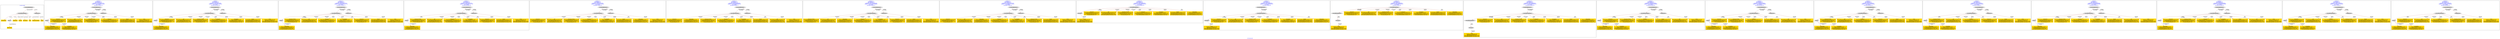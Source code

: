 digraph n0 {
fontcolor="blue"
remincross="true"
label="s22-s-moca.xml"
subgraph cluster_0 {
label="1-correct model"
n2[style="filled",color="white",fillcolor="lightgray",label="CulturalHeritageObject1"];
n3[shape="plaintext",style="filled",fillcolor="gold",label="creationDate"];
n4[style="filled",color="white",fillcolor="lightgray",label="Person1"];
n5[shape="plaintext",style="filled",fillcolor="gold",label="Dimensions"];
n6[shape="plaintext",style="filled",fillcolor="gold",label="Process"];
n7[shape="plaintext",style="filled",fillcolor="gold",label="Provenance"];
n8[shape="plaintext",style="filled",fillcolor="gold",label="title"];
n9[shape="plaintext",style="filled",fillcolor="gold",label="Assension_Number"];
n10[shape="plaintext",style="filled",fillcolor="gold",label="Artist_Name"];
n11[style="filled",color="white",fillcolor="lightgray",label="EuropeanaAggregation1"];
n12[style="filled",color="white",fillcolor="lightgray",label="WebResource1"];
n13[shape="plaintext",style="filled",fillcolor="gold",label="image"];
}
subgraph cluster_1 {
label="candidate 0\nlink coherence:1.0\nnode coherence:1.0\nconfidence:0.5191824696770573\nmapping score:0.6105608232256857\ncost:10.99971\n-precision:0.73-recall:0.73"
n15[style="filled",color="white",fillcolor="lightgray",label="CulturalHeritageObject1"];
n16[style="filled",color="white",fillcolor="lightgray",label="Person1"];
n17[style="filled",color="white",fillcolor="lightgray",label="EuropeanaAggregation1"];
n18[style="filled",color="white",fillcolor="lightgray",label="WebResource1"];
n19[shape="plaintext",style="filled",fillcolor="gold",label="Provenance\n[CulturalHeritageObject,provenance,0.397]\n[CulturalHeritageObject,title,0.27]\n[CulturalHeritageObject,description,0.186]\n[Concept,prefLabel,0.147]"];
n20[shape="plaintext",style="filled",fillcolor="gold",label="title\n[CulturalHeritageObject,description,0.415]\n[CulturalHeritageObject,title,0.312]\n[Person,biographicalInformation,0.181]\n[CulturalHeritageObject,provenance,0.092]"];
n21[shape="plaintext",style="filled",fillcolor="gold",label="Assension_Number\n[CulturalHeritageObject,provenance,0.418]\n[CulturalHeritageObject,title,0.24]\n[CulturalHeritageObject,description,0.189]\n[Concept,prefLabel,0.154]"];
n22[shape="plaintext",style="filled",fillcolor="gold",label="Dimensions\n[CulturalHeritageObject,extent,0.711]\n[CulturalHeritageObject,accessionNumber,0.137]\n[CulturalHeritageObject,description,0.081]\n[CulturalHeritageObject,medium,0.07]"];
n23[shape="plaintext",style="filled",fillcolor="gold",label="image\n[WebResource,classLink,0.59]\n[Document,classLink,0.322]\n[CulturalHeritageObject,provenance,0.045]\n[CulturalHeritageObject,description,0.043]"];
n24[shape="plaintext",style="filled",fillcolor="gold",label="Artist_Name\n[Person,nameOfThePerson,0.441]\n[CulturalHeritageObject,description,0.218]\n[CulturalHeritageObject,title,0.188]\n[CulturalHeritageObject,provenance,0.153]"];
n25[shape="plaintext",style="filled",fillcolor="gold",label="creationDate\n[Person,dateOfDeath,0.441]\n[CulturalHeritageObject,created,0.371]\n[CulturalHeritageObject,provenance,0.124]\n[CulturalHeritageObject,title,0.064]"];
n26[shape="plaintext",style="filled",fillcolor="gold",label="Process\n[CulturalHeritageObject,medium,0.741]\n[CulturalHeritageObject,description,0.137]\n[Person,biographicalInformation,0.065]\n[CulturalHeritageObject,provenance,0.056]"];
}
subgraph cluster_2 {
label="candidate 1\nlink coherence:1.0\nnode coherence:1.0\nconfidence:0.5104578967140487\nmapping score:0.6076526322380162\ncost:10.99971\n-precision:0.82-recall:0.82"
n28[style="filled",color="white",fillcolor="lightgray",label="CulturalHeritageObject1"];
n29[style="filled",color="white",fillcolor="lightgray",label="Person1"];
n30[style="filled",color="white",fillcolor="lightgray",label="EuropeanaAggregation1"];
n31[style="filled",color="white",fillcolor="lightgray",label="WebResource1"];
n32[shape="plaintext",style="filled",fillcolor="gold",label="Provenance\n[CulturalHeritageObject,provenance,0.397]\n[CulturalHeritageObject,title,0.27]\n[CulturalHeritageObject,description,0.186]\n[Concept,prefLabel,0.147]"];
n33[shape="plaintext",style="filled",fillcolor="gold",label="title\n[CulturalHeritageObject,description,0.415]\n[CulturalHeritageObject,title,0.312]\n[Person,biographicalInformation,0.181]\n[CulturalHeritageObject,provenance,0.092]"];
n34[shape="plaintext",style="filled",fillcolor="gold",label="Assension_Number\n[CulturalHeritageObject,provenance,0.418]\n[CulturalHeritageObject,title,0.24]\n[CulturalHeritageObject,description,0.189]\n[Concept,prefLabel,0.154]"];
n35[shape="plaintext",style="filled",fillcolor="gold",label="Dimensions\n[CulturalHeritageObject,extent,0.711]\n[CulturalHeritageObject,accessionNumber,0.137]\n[CulturalHeritageObject,description,0.081]\n[CulturalHeritageObject,medium,0.07]"];
n36[shape="plaintext",style="filled",fillcolor="gold",label="image\n[WebResource,classLink,0.59]\n[Document,classLink,0.322]\n[CulturalHeritageObject,provenance,0.045]\n[CulturalHeritageObject,description,0.043]"];
n37[shape="plaintext",style="filled",fillcolor="gold",label="Artist_Name\n[Person,nameOfThePerson,0.441]\n[CulturalHeritageObject,description,0.218]\n[CulturalHeritageObject,title,0.188]\n[CulturalHeritageObject,provenance,0.153]"];
n38[shape="plaintext",style="filled",fillcolor="gold",label="creationDate\n[Person,dateOfDeath,0.441]\n[CulturalHeritageObject,created,0.371]\n[CulturalHeritageObject,provenance,0.124]\n[CulturalHeritageObject,title,0.064]"];
n39[shape="plaintext",style="filled",fillcolor="gold",label="Process\n[CulturalHeritageObject,medium,0.741]\n[CulturalHeritageObject,description,0.137]\n[Person,biographicalInformation,0.065]\n[CulturalHeritageObject,provenance,0.056]"];
}
subgraph cluster_3 {
label="candidate 10\nlink coherence:1.0\nnode coherence:1.0\nconfidence:0.4945975897253246\nmapping score:0.6023658632417749\ncost:10.99971\n-precision:0.73-recall:0.73"
n41[style="filled",color="white",fillcolor="lightgray",label="CulturalHeritageObject1"];
n42[style="filled",color="white",fillcolor="lightgray",label="Person1"];
n43[style="filled",color="white",fillcolor="lightgray",label="EuropeanaAggregation1"];
n44[style="filled",color="white",fillcolor="lightgray",label="WebResource1"];
n45[shape="plaintext",style="filled",fillcolor="gold",label="Assension_Number\n[CulturalHeritageObject,provenance,0.418]\n[CulturalHeritageObject,title,0.24]\n[CulturalHeritageObject,description,0.189]\n[Concept,prefLabel,0.154]"];
n46[shape="plaintext",style="filled",fillcolor="gold",label="title\n[CulturalHeritageObject,description,0.415]\n[CulturalHeritageObject,title,0.312]\n[Person,biographicalInformation,0.181]\n[CulturalHeritageObject,provenance,0.092]"];
n47[shape="plaintext",style="filled",fillcolor="gold",label="Dimensions\n[CulturalHeritageObject,extent,0.711]\n[CulturalHeritageObject,accessionNumber,0.137]\n[CulturalHeritageObject,description,0.081]\n[CulturalHeritageObject,medium,0.07]"];
n48[shape="plaintext",style="filled",fillcolor="gold",label="image\n[WebResource,classLink,0.59]\n[Document,classLink,0.322]\n[CulturalHeritageObject,provenance,0.045]\n[CulturalHeritageObject,description,0.043]"];
n49[shape="plaintext",style="filled",fillcolor="gold",label="Artist_Name\n[Person,nameOfThePerson,0.441]\n[CulturalHeritageObject,description,0.218]\n[CulturalHeritageObject,title,0.188]\n[CulturalHeritageObject,provenance,0.153]"];
n50[shape="plaintext",style="filled",fillcolor="gold",label="creationDate\n[Person,dateOfDeath,0.441]\n[CulturalHeritageObject,created,0.371]\n[CulturalHeritageObject,provenance,0.124]\n[CulturalHeritageObject,title,0.064]"];
n51[shape="plaintext",style="filled",fillcolor="gold",label="Provenance\n[CulturalHeritageObject,provenance,0.397]\n[CulturalHeritageObject,title,0.27]\n[CulturalHeritageObject,description,0.186]\n[Concept,prefLabel,0.147]"];
n52[shape="plaintext",style="filled",fillcolor="gold",label="Process\n[CulturalHeritageObject,medium,0.741]\n[CulturalHeritageObject,description,0.137]\n[Person,biographicalInformation,0.065]\n[CulturalHeritageObject,provenance,0.056]"];
}
subgraph cluster_4 {
label="candidate 11\nlink coherence:1.0\nnode coherence:1.0\nconfidence:0.4945975897253246\nmapping score:0.6023658632417749\ncost:10.99982\n-precision:0.64-recall:0.64"
n54[style="filled",color="white",fillcolor="lightgray",label="CulturalHeritageObject1"];
n55[style="filled",color="white",fillcolor="lightgray",label="Person2"];
n56[style="filled",color="white",fillcolor="lightgray",label="EuropeanaAggregation1"];
n57[style="filled",color="white",fillcolor="lightgray",label="WebResource1"];
n58[shape="plaintext",style="filled",fillcolor="gold",label="Assension_Number\n[CulturalHeritageObject,provenance,0.418]\n[CulturalHeritageObject,title,0.24]\n[CulturalHeritageObject,description,0.189]\n[Concept,prefLabel,0.154]"];
n59[shape="plaintext",style="filled",fillcolor="gold",label="title\n[CulturalHeritageObject,description,0.415]\n[CulturalHeritageObject,title,0.312]\n[Person,biographicalInformation,0.181]\n[CulturalHeritageObject,provenance,0.092]"];
n60[shape="plaintext",style="filled",fillcolor="gold",label="Dimensions\n[CulturalHeritageObject,extent,0.711]\n[CulturalHeritageObject,accessionNumber,0.137]\n[CulturalHeritageObject,description,0.081]\n[CulturalHeritageObject,medium,0.07]"];
n61[shape="plaintext",style="filled",fillcolor="gold",label="image\n[WebResource,classLink,0.59]\n[Document,classLink,0.322]\n[CulturalHeritageObject,provenance,0.045]\n[CulturalHeritageObject,description,0.043]"];
n62[shape="plaintext",style="filled",fillcolor="gold",label="Artist_Name\n[Person,nameOfThePerson,0.441]\n[CulturalHeritageObject,description,0.218]\n[CulturalHeritageObject,title,0.188]\n[CulturalHeritageObject,provenance,0.153]"];
n63[shape="plaintext",style="filled",fillcolor="gold",label="creationDate\n[Person,dateOfDeath,0.441]\n[CulturalHeritageObject,created,0.371]\n[CulturalHeritageObject,provenance,0.124]\n[CulturalHeritageObject,title,0.064]"];
n64[shape="plaintext",style="filled",fillcolor="gold",label="Provenance\n[CulturalHeritageObject,provenance,0.397]\n[CulturalHeritageObject,title,0.27]\n[CulturalHeritageObject,description,0.186]\n[Concept,prefLabel,0.147]"];
n65[shape="plaintext",style="filled",fillcolor="gold",label="Process\n[CulturalHeritageObject,medium,0.741]\n[CulturalHeritageObject,description,0.137]\n[Person,biographicalInformation,0.065]\n[CulturalHeritageObject,provenance,0.056]"];
}
subgraph cluster_5 {
label="candidate 12\nlink coherence:1.0\nnode coherence:1.0\nconfidence:0.4788922471413287\nmapping score:0.617964082380443\ncost:9.99982\n-precision:0.7-recall:0.64"
n67[style="filled",color="white",fillcolor="lightgray",label="EuropeanaAggregation1"];
n68[style="filled",color="white",fillcolor="lightgray",label="CulturalHeritageObject1"];
n69[style="filled",color="white",fillcolor="lightgray",label="WebResource1"];
n70[shape="plaintext",style="filled",fillcolor="gold",label="Provenance\n[CulturalHeritageObject,provenance,0.397]\n[CulturalHeritageObject,title,0.27]\n[CulturalHeritageObject,description,0.186]\n[Concept,prefLabel,0.147]"];
n71[shape="plaintext",style="filled",fillcolor="gold",label="title\n[CulturalHeritageObject,description,0.415]\n[CulturalHeritageObject,title,0.312]\n[Person,biographicalInformation,0.181]\n[CulturalHeritageObject,provenance,0.092]"];
n72[shape="plaintext",style="filled",fillcolor="gold",label="Assension_Number\n[CulturalHeritageObject,provenance,0.418]\n[CulturalHeritageObject,title,0.24]\n[CulturalHeritageObject,description,0.189]\n[Concept,prefLabel,0.154]"];
n73[shape="plaintext",style="filled",fillcolor="gold",label="Dimensions\n[CulturalHeritageObject,extent,0.711]\n[CulturalHeritageObject,accessionNumber,0.137]\n[CulturalHeritageObject,description,0.081]\n[CulturalHeritageObject,medium,0.07]"];
n74[shape="plaintext",style="filled",fillcolor="gold",label="image\n[WebResource,classLink,0.59]\n[Document,classLink,0.322]\n[CulturalHeritageObject,provenance,0.045]\n[CulturalHeritageObject,description,0.043]"];
n75[shape="plaintext",style="filled",fillcolor="gold",label="creationDate\n[Person,dateOfDeath,0.441]\n[CulturalHeritageObject,created,0.371]\n[CulturalHeritageObject,provenance,0.124]\n[CulturalHeritageObject,title,0.064]"];
n76[shape="plaintext",style="filled",fillcolor="gold",label="Process\n[CulturalHeritageObject,medium,0.741]\n[CulturalHeritageObject,description,0.137]\n[Person,biographicalInformation,0.065]\n[CulturalHeritageObject,provenance,0.056]"];
n77[shape="plaintext",style="filled",fillcolor="gold",label="Artist_Name\n[Person,nameOfThePerson,0.441]\n[CulturalHeritageObject,description,0.218]\n[CulturalHeritageObject,title,0.188]\n[CulturalHeritageObject,provenance,0.153]"];
}
subgraph cluster_6 {
label="candidate 13\nlink coherence:1.0\nnode coherence:1.0\nconfidence:0.46987641928493823\nmapping score:0.6149588064283128\ncost:9.99982\n-precision:0.8-recall:0.73"
n79[style="filled",color="white",fillcolor="lightgray",label="EuropeanaAggregation1"];
n80[style="filled",color="white",fillcolor="lightgray",label="CulturalHeritageObject1"];
n81[style="filled",color="white",fillcolor="lightgray",label="WebResource1"];
n82[shape="plaintext",style="filled",fillcolor="gold",label="Provenance\n[CulturalHeritageObject,provenance,0.397]\n[CulturalHeritageObject,title,0.27]\n[CulturalHeritageObject,description,0.186]\n[Concept,prefLabel,0.147]"];
n83[shape="plaintext",style="filled",fillcolor="gold",label="Artist_Name\n[Person,nameOfThePerson,0.441]\n[CulturalHeritageObject,description,0.218]\n[CulturalHeritageObject,title,0.188]\n[CulturalHeritageObject,provenance,0.153]"];
n84[shape="plaintext",style="filled",fillcolor="gold",label="Assension_Number\n[CulturalHeritageObject,provenance,0.418]\n[CulturalHeritageObject,title,0.24]\n[CulturalHeritageObject,description,0.189]\n[Concept,prefLabel,0.154]"];
n85[shape="plaintext",style="filled",fillcolor="gold",label="Dimensions\n[CulturalHeritageObject,extent,0.711]\n[CulturalHeritageObject,accessionNumber,0.137]\n[CulturalHeritageObject,description,0.081]\n[CulturalHeritageObject,medium,0.07]"];
n86[shape="plaintext",style="filled",fillcolor="gold",label="image\n[WebResource,classLink,0.59]\n[Document,classLink,0.322]\n[CulturalHeritageObject,provenance,0.045]\n[CulturalHeritageObject,description,0.043]"];
n87[shape="plaintext",style="filled",fillcolor="gold",label="creationDate\n[Person,dateOfDeath,0.441]\n[CulturalHeritageObject,created,0.371]\n[CulturalHeritageObject,provenance,0.124]\n[CulturalHeritageObject,title,0.064]"];
n88[shape="plaintext",style="filled",fillcolor="gold",label="Process\n[CulturalHeritageObject,medium,0.741]\n[CulturalHeritageObject,description,0.137]\n[Person,biographicalInformation,0.065]\n[CulturalHeritageObject,provenance,0.056]"];
n89[shape="plaintext",style="filled",fillcolor="gold",label="title\n[CulturalHeritageObject,description,0.415]\n[CulturalHeritageObject,title,0.312]\n[Person,biographicalInformation,0.181]\n[CulturalHeritageObject,provenance,0.092]"];
}
subgraph cluster_7 {
label="candidate 14\nlink coherence:1.0\nnode coherence:1.0\nconfidence:0.45857448166419534\nmapping score:0.611191493888065\ncost:9.99982\n-precision:0.6-recall:0.55"
n91[style="filled",color="white",fillcolor="lightgray",label="EuropeanaAggregation1"];
n92[style="filled",color="white",fillcolor="lightgray",label="CulturalHeritageObject1"];
n93[style="filled",color="white",fillcolor="lightgray",label="WebResource1"];
n94[shape="plaintext",style="filled",fillcolor="gold",label="Assension_Number\n[CulturalHeritageObject,provenance,0.418]\n[CulturalHeritageObject,title,0.24]\n[CulturalHeritageObject,description,0.189]\n[Concept,prefLabel,0.154]"];
n95[shape="plaintext",style="filled",fillcolor="gold",label="title\n[CulturalHeritageObject,description,0.415]\n[CulturalHeritageObject,title,0.312]\n[Person,biographicalInformation,0.181]\n[CulturalHeritageObject,provenance,0.092]"];
n96[shape="plaintext",style="filled",fillcolor="gold",label="Artist_Name\n[Person,nameOfThePerson,0.441]\n[CulturalHeritageObject,description,0.218]\n[CulturalHeritageObject,title,0.188]\n[CulturalHeritageObject,provenance,0.153]"];
n97[shape="plaintext",style="filled",fillcolor="gold",label="Dimensions\n[CulturalHeritageObject,extent,0.711]\n[CulturalHeritageObject,accessionNumber,0.137]\n[CulturalHeritageObject,description,0.081]\n[CulturalHeritageObject,medium,0.07]"];
n98[shape="plaintext",style="filled",fillcolor="gold",label="image\n[WebResource,classLink,0.59]\n[Document,classLink,0.322]\n[CulturalHeritageObject,provenance,0.045]\n[CulturalHeritageObject,description,0.043]"];
n99[shape="plaintext",style="filled",fillcolor="gold",label="creationDate\n[Person,dateOfDeath,0.441]\n[CulturalHeritageObject,created,0.371]\n[CulturalHeritageObject,provenance,0.124]\n[CulturalHeritageObject,title,0.064]"];
n100[shape="plaintext",style="filled",fillcolor="gold",label="Provenance\n[CulturalHeritageObject,provenance,0.397]\n[CulturalHeritageObject,title,0.27]\n[CulturalHeritageObject,description,0.186]\n[Concept,prefLabel,0.147]"];
n101[shape="plaintext",style="filled",fillcolor="gold",label="Process\n[CulturalHeritageObject,medium,0.741]\n[CulturalHeritageObject,description,0.137]\n[Person,biographicalInformation,0.065]\n[CulturalHeritageObject,provenance,0.056]"];
}
subgraph cluster_8 {
label="candidate 15\nlink coherence:1.0\nnode coherence:1.0\nconfidence:0.45218404145612406\nmapping score:0.6090613471520413\ncost:9.99982\n-precision:0.7-recall:0.64"
n103[style="filled",color="white",fillcolor="lightgray",label="EuropeanaAggregation1"];
n104[style="filled",color="white",fillcolor="lightgray",label="CulturalHeritageObject1"];
n105[style="filled",color="white",fillcolor="lightgray",label="WebResource1"];
n106[shape="plaintext",style="filled",fillcolor="gold",label="Provenance\n[CulturalHeritageObject,provenance,0.397]\n[CulturalHeritageObject,title,0.27]\n[CulturalHeritageObject,description,0.186]\n[Concept,prefLabel,0.147]"];
n107[shape="plaintext",style="filled",fillcolor="gold",label="title\n[CulturalHeritageObject,description,0.415]\n[CulturalHeritageObject,title,0.312]\n[Person,biographicalInformation,0.181]\n[CulturalHeritageObject,provenance,0.092]"];
n108[shape="plaintext",style="filled",fillcolor="gold",label="Artist_Name\n[Person,nameOfThePerson,0.441]\n[CulturalHeritageObject,description,0.218]\n[CulturalHeritageObject,title,0.188]\n[CulturalHeritageObject,provenance,0.153]"];
n109[shape="plaintext",style="filled",fillcolor="gold",label="Dimensions\n[CulturalHeritageObject,extent,0.711]\n[CulturalHeritageObject,accessionNumber,0.137]\n[CulturalHeritageObject,description,0.081]\n[CulturalHeritageObject,medium,0.07]"];
n110[shape="plaintext",style="filled",fillcolor="gold",label="image\n[WebResource,classLink,0.59]\n[Document,classLink,0.322]\n[CulturalHeritageObject,provenance,0.045]\n[CulturalHeritageObject,description,0.043]"];
n111[shape="plaintext",style="filled",fillcolor="gold",label="creationDate\n[Person,dateOfDeath,0.441]\n[CulturalHeritageObject,created,0.371]\n[CulturalHeritageObject,provenance,0.124]\n[CulturalHeritageObject,title,0.064]"];
n112[shape="plaintext",style="filled",fillcolor="gold",label="Assension_Number\n[CulturalHeritageObject,provenance,0.418]\n[CulturalHeritageObject,title,0.24]\n[CulturalHeritageObject,description,0.189]\n[Concept,prefLabel,0.154]"];
n113[shape="plaintext",style="filled",fillcolor="gold",label="Process\n[CulturalHeritageObject,medium,0.741]\n[CulturalHeritageObject,description,0.137]\n[Person,biographicalInformation,0.065]\n[CulturalHeritageObject,provenance,0.056]"];
}
subgraph cluster_9 {
label="candidate 16\nlink coherence:1.0\nnode coherence:1.0\nconfidence:0.4453714665923969\nmapping score:0.6067904888641323\ncost:8.99999\n-precision:0.44-recall:0.36"
n115[style="filled",color="white",fillcolor="lightgray",label="CulturalHeritageObject1"];
n116[style="filled",color="white",fillcolor="lightgray",label="Document1"];
n117[shape="plaintext",style="filled",fillcolor="gold",label="Provenance\n[CulturalHeritageObject,provenance,0.397]\n[CulturalHeritageObject,title,0.27]\n[CulturalHeritageObject,description,0.186]\n[Concept,prefLabel,0.147]"];
n118[shape="plaintext",style="filled",fillcolor="gold",label="title\n[CulturalHeritageObject,description,0.415]\n[CulturalHeritageObject,title,0.312]\n[Person,biographicalInformation,0.181]\n[CulturalHeritageObject,provenance,0.092]"];
n119[shape="plaintext",style="filled",fillcolor="gold",label="image\n[WebResource,classLink,0.59]\n[Document,classLink,0.322]\n[CulturalHeritageObject,provenance,0.045]\n[CulturalHeritageObject,description,0.043]"];
n120[shape="plaintext",style="filled",fillcolor="gold",label="Assension_Number\n[CulturalHeritageObject,provenance,0.418]\n[CulturalHeritageObject,title,0.24]\n[CulturalHeritageObject,description,0.189]\n[Concept,prefLabel,0.154]"];
n121[shape="plaintext",style="filled",fillcolor="gold",label="Dimensions\n[CulturalHeritageObject,extent,0.711]\n[CulturalHeritageObject,accessionNumber,0.137]\n[CulturalHeritageObject,description,0.081]\n[CulturalHeritageObject,medium,0.07]"];
n122[shape="plaintext",style="filled",fillcolor="gold",label="creationDate\n[Person,dateOfDeath,0.441]\n[CulturalHeritageObject,created,0.371]\n[CulturalHeritageObject,provenance,0.124]\n[CulturalHeritageObject,title,0.064]"];
n123[shape="plaintext",style="filled",fillcolor="gold",label="Process\n[CulturalHeritageObject,medium,0.741]\n[CulturalHeritageObject,description,0.137]\n[Person,biographicalInformation,0.065]\n[CulturalHeritageObject,provenance,0.056]"];
n124[shape="plaintext",style="filled",fillcolor="gold",label="Artist_Name\n[Person,nameOfThePerson,0.441]\n[CulturalHeritageObject,description,0.218]\n[CulturalHeritageObject,title,0.188]\n[CulturalHeritageObject,provenance,0.153]"];
}
subgraph cluster_10 {
label="candidate 17\nlink coherence:1.0\nnode coherence:1.0\nconfidence:0.4453714665923969\nmapping score:0.6067904888641323\ncost:9.9999\n-precision:0.5-recall:0.45"
n126[style="filled",color="white",fillcolor="lightgray",label="CulturalHeritageObject1"];
n127[style="filled",color="white",fillcolor="lightgray",label="Document1"];
n128[style="filled",color="white",fillcolor="lightgray",label="EuropeanaAggregation1"];
n129[shape="plaintext",style="filled",fillcolor="gold",label="Provenance\n[CulturalHeritageObject,provenance,0.397]\n[CulturalHeritageObject,title,0.27]\n[CulturalHeritageObject,description,0.186]\n[Concept,prefLabel,0.147]"];
n130[shape="plaintext",style="filled",fillcolor="gold",label="title\n[CulturalHeritageObject,description,0.415]\n[CulturalHeritageObject,title,0.312]\n[Person,biographicalInformation,0.181]\n[CulturalHeritageObject,provenance,0.092]"];
n131[shape="plaintext",style="filled",fillcolor="gold",label="image\n[WebResource,classLink,0.59]\n[Document,classLink,0.322]\n[CulturalHeritageObject,provenance,0.045]\n[CulturalHeritageObject,description,0.043]"];
n132[shape="plaintext",style="filled",fillcolor="gold",label="Assension_Number\n[CulturalHeritageObject,provenance,0.418]\n[CulturalHeritageObject,title,0.24]\n[CulturalHeritageObject,description,0.189]\n[Concept,prefLabel,0.154]"];
n133[shape="plaintext",style="filled",fillcolor="gold",label="Dimensions\n[CulturalHeritageObject,extent,0.711]\n[CulturalHeritageObject,accessionNumber,0.137]\n[CulturalHeritageObject,description,0.081]\n[CulturalHeritageObject,medium,0.07]"];
n134[shape="plaintext",style="filled",fillcolor="gold",label="creationDate\n[Person,dateOfDeath,0.441]\n[CulturalHeritageObject,created,0.371]\n[CulturalHeritageObject,provenance,0.124]\n[CulturalHeritageObject,title,0.064]"];
n135[shape="plaintext",style="filled",fillcolor="gold",label="Process\n[CulturalHeritageObject,medium,0.741]\n[CulturalHeritageObject,description,0.137]\n[Person,biographicalInformation,0.065]\n[CulturalHeritageObject,provenance,0.056]"];
n136[shape="plaintext",style="filled",fillcolor="gold",label="Artist_Name\n[Person,nameOfThePerson,0.441]\n[CulturalHeritageObject,description,0.218]\n[CulturalHeritageObject,title,0.188]\n[CulturalHeritageObject,provenance,0.153]"];
}
subgraph cluster_11 {
label="candidate 18\nlink coherence:1.0\nnode coherence:1.0\nconfidence:0.4453714665923969\nmapping score:0.6067904888641323\ncost:9.99999\n-precision:0.4-recall:0.36"
n138[style="filled",color="white",fillcolor="lightgray",label="CulturalHeritageObject1"];
n139[style="filled",color="white",fillcolor="lightgray",label="CulturalHeritageObject2"];
n140[style="filled",color="white",fillcolor="lightgray",label="Document2"];
n141[shape="plaintext",style="filled",fillcolor="gold",label="Provenance\n[CulturalHeritageObject,provenance,0.397]\n[CulturalHeritageObject,title,0.27]\n[CulturalHeritageObject,description,0.186]\n[Concept,prefLabel,0.147]"];
n142[shape="plaintext",style="filled",fillcolor="gold",label="title\n[CulturalHeritageObject,description,0.415]\n[CulturalHeritageObject,title,0.312]\n[Person,biographicalInformation,0.181]\n[CulturalHeritageObject,provenance,0.092]"];
n143[shape="plaintext",style="filled",fillcolor="gold",label="Assension_Number\n[CulturalHeritageObject,provenance,0.418]\n[CulturalHeritageObject,title,0.24]\n[CulturalHeritageObject,description,0.189]\n[Concept,prefLabel,0.154]"];
n144[shape="plaintext",style="filled",fillcolor="gold",label="Dimensions\n[CulturalHeritageObject,extent,0.711]\n[CulturalHeritageObject,accessionNumber,0.137]\n[CulturalHeritageObject,description,0.081]\n[CulturalHeritageObject,medium,0.07]"];
n145[shape="plaintext",style="filled",fillcolor="gold",label="image\n[WebResource,classLink,0.59]\n[Document,classLink,0.322]\n[CulturalHeritageObject,provenance,0.045]\n[CulturalHeritageObject,description,0.043]"];
n146[shape="plaintext",style="filled",fillcolor="gold",label="creationDate\n[Person,dateOfDeath,0.441]\n[CulturalHeritageObject,created,0.371]\n[CulturalHeritageObject,provenance,0.124]\n[CulturalHeritageObject,title,0.064]"];
n147[shape="plaintext",style="filled",fillcolor="gold",label="Process\n[CulturalHeritageObject,medium,0.741]\n[CulturalHeritageObject,description,0.137]\n[Person,biographicalInformation,0.065]\n[CulturalHeritageObject,provenance,0.056]"];
n148[shape="plaintext",style="filled",fillcolor="gold",label="Artist_Name\n[Person,nameOfThePerson,0.441]\n[CulturalHeritageObject,description,0.218]\n[CulturalHeritageObject,title,0.188]\n[CulturalHeritageObject,provenance,0.153]"];
}
subgraph cluster_12 {
label="candidate 19\nlink coherence:1.0\nnode coherence:1.0\nconfidence:0.4453714665923969\nmapping score:0.6067904888641323\ncost:10.9999\n-precision:0.45-recall:0.45"
n150[style="filled",color="white",fillcolor="lightgray",label="CulturalHeritageObject1"];
n151[style="filled",color="white",fillcolor="lightgray",label="CulturalHeritageObject2"];
n152[style="filled",color="white",fillcolor="lightgray",label="Document2"];
n153[style="filled",color="white",fillcolor="lightgray",label="EuropeanaAggregation1"];
n154[shape="plaintext",style="filled",fillcolor="gold",label="Provenance\n[CulturalHeritageObject,provenance,0.397]\n[CulturalHeritageObject,title,0.27]\n[CulturalHeritageObject,description,0.186]\n[Concept,prefLabel,0.147]"];
n155[shape="plaintext",style="filled",fillcolor="gold",label="title\n[CulturalHeritageObject,description,0.415]\n[CulturalHeritageObject,title,0.312]\n[Person,biographicalInformation,0.181]\n[CulturalHeritageObject,provenance,0.092]"];
n156[shape="plaintext",style="filled",fillcolor="gold",label="Assension_Number\n[CulturalHeritageObject,provenance,0.418]\n[CulturalHeritageObject,title,0.24]\n[CulturalHeritageObject,description,0.189]\n[Concept,prefLabel,0.154]"];
n157[shape="plaintext",style="filled",fillcolor="gold",label="Dimensions\n[CulturalHeritageObject,extent,0.711]\n[CulturalHeritageObject,accessionNumber,0.137]\n[CulturalHeritageObject,description,0.081]\n[CulturalHeritageObject,medium,0.07]"];
n158[shape="plaintext",style="filled",fillcolor="gold",label="image\n[WebResource,classLink,0.59]\n[Document,classLink,0.322]\n[CulturalHeritageObject,provenance,0.045]\n[CulturalHeritageObject,description,0.043]"];
n159[shape="plaintext",style="filled",fillcolor="gold",label="creationDate\n[Person,dateOfDeath,0.441]\n[CulturalHeritageObject,created,0.371]\n[CulturalHeritageObject,provenance,0.124]\n[CulturalHeritageObject,title,0.064]"];
n160[shape="plaintext",style="filled",fillcolor="gold",label="Process\n[CulturalHeritageObject,medium,0.741]\n[CulturalHeritageObject,description,0.137]\n[Person,biographicalInformation,0.065]\n[CulturalHeritageObject,provenance,0.056]"];
n161[shape="plaintext",style="filled",fillcolor="gold",label="Artist_Name\n[Person,nameOfThePerson,0.441]\n[CulturalHeritageObject,description,0.218]\n[CulturalHeritageObject,title,0.188]\n[CulturalHeritageObject,provenance,0.153]"];
}
subgraph cluster_13 {
label="candidate 2\nlink coherence:1.0\nnode coherence:1.0\nconfidence:0.5063809213188913\nmapping score:0.6062936404396305\ncost:10.99971\n-precision:0.82-recall:0.82"
n163[style="filled",color="white",fillcolor="lightgray",label="CulturalHeritageObject1"];
n164[style="filled",color="white",fillcolor="lightgray",label="Person1"];
n165[style="filled",color="white",fillcolor="lightgray",label="EuropeanaAggregation1"];
n166[style="filled",color="white",fillcolor="lightgray",label="WebResource1"];
n167[shape="plaintext",style="filled",fillcolor="gold",label="Provenance\n[CulturalHeritageObject,provenance,0.397]\n[CulturalHeritageObject,title,0.27]\n[CulturalHeritageObject,description,0.186]\n[Concept,prefLabel,0.147]"];
n168[shape="plaintext",style="filled",fillcolor="gold",label="Assension_Number\n[CulturalHeritageObject,provenance,0.418]\n[CulturalHeritageObject,title,0.24]\n[CulturalHeritageObject,description,0.189]\n[Concept,prefLabel,0.154]"];
n169[shape="plaintext",style="filled",fillcolor="gold",label="Dimensions\n[CulturalHeritageObject,extent,0.711]\n[CulturalHeritageObject,accessionNumber,0.137]\n[CulturalHeritageObject,description,0.081]\n[CulturalHeritageObject,medium,0.07]"];
n170[shape="plaintext",style="filled",fillcolor="gold",label="image\n[WebResource,classLink,0.59]\n[Document,classLink,0.322]\n[CulturalHeritageObject,provenance,0.045]\n[CulturalHeritageObject,description,0.043]"];
n171[shape="plaintext",style="filled",fillcolor="gold",label="Artist_Name\n[Person,nameOfThePerson,0.441]\n[CulturalHeritageObject,description,0.218]\n[CulturalHeritageObject,title,0.188]\n[CulturalHeritageObject,provenance,0.153]"];
n172[shape="plaintext",style="filled",fillcolor="gold",label="creationDate\n[Person,dateOfDeath,0.441]\n[CulturalHeritageObject,created,0.371]\n[CulturalHeritageObject,provenance,0.124]\n[CulturalHeritageObject,title,0.064]"];
n173[shape="plaintext",style="filled",fillcolor="gold",label="Process\n[CulturalHeritageObject,medium,0.741]\n[CulturalHeritageObject,description,0.137]\n[Person,biographicalInformation,0.065]\n[CulturalHeritageObject,provenance,0.056]"];
n174[shape="plaintext",style="filled",fillcolor="gold",label="title\n[CulturalHeritageObject,description,0.415]\n[CulturalHeritageObject,title,0.312]\n[Person,biographicalInformation,0.181]\n[CulturalHeritageObject,provenance,0.092]"];
}
subgraph cluster_14 {
label="candidate 3\nlink coherence:1.0\nnode coherence:1.0\nconfidence:0.5063809213188913\nmapping score:0.6062936404396305\ncost:10.99979\n-precision:0.82-recall:0.82"
n176[style="filled",color="white",fillcolor="lightgray",label="CulturalHeritageObject1"];
n177[style="filled",color="white",fillcolor="lightgray",label="Person1"];
n178[style="filled",color="white",fillcolor="lightgray",label="EuropeanaAggregation1"];
n179[style="filled",color="white",fillcolor="lightgray",label="WebResource2"];
n180[shape="plaintext",style="filled",fillcolor="gold",label="Provenance\n[CulturalHeritageObject,provenance,0.397]\n[CulturalHeritageObject,title,0.27]\n[CulturalHeritageObject,description,0.186]\n[Concept,prefLabel,0.147]"];
n181[shape="plaintext",style="filled",fillcolor="gold",label="Assension_Number\n[CulturalHeritageObject,provenance,0.418]\n[CulturalHeritageObject,title,0.24]\n[CulturalHeritageObject,description,0.189]\n[Concept,prefLabel,0.154]"];
n182[shape="plaintext",style="filled",fillcolor="gold",label="Dimensions\n[CulturalHeritageObject,extent,0.711]\n[CulturalHeritageObject,accessionNumber,0.137]\n[CulturalHeritageObject,description,0.081]\n[CulturalHeritageObject,medium,0.07]"];
n183[shape="plaintext",style="filled",fillcolor="gold",label="image\n[WebResource,classLink,0.59]\n[Document,classLink,0.322]\n[CulturalHeritageObject,provenance,0.045]\n[CulturalHeritageObject,description,0.043]"];
n184[shape="plaintext",style="filled",fillcolor="gold",label="Artist_Name\n[Person,nameOfThePerson,0.441]\n[CulturalHeritageObject,description,0.218]\n[CulturalHeritageObject,title,0.188]\n[CulturalHeritageObject,provenance,0.153]"];
n185[shape="plaintext",style="filled",fillcolor="gold",label="creationDate\n[Person,dateOfDeath,0.441]\n[CulturalHeritageObject,created,0.371]\n[CulturalHeritageObject,provenance,0.124]\n[CulturalHeritageObject,title,0.064]"];
n186[shape="plaintext",style="filled",fillcolor="gold",label="Process\n[CulturalHeritageObject,medium,0.741]\n[CulturalHeritageObject,description,0.137]\n[Person,biographicalInformation,0.065]\n[CulturalHeritageObject,provenance,0.056]"];
n187[shape="plaintext",style="filled",fillcolor="gold",label="title\n[CulturalHeritageObject,description,0.415]\n[CulturalHeritageObject,title,0.312]\n[Person,biographicalInformation,0.181]\n[CulturalHeritageObject,provenance,0.092]"];
}
subgraph cluster_15 {
label="candidate 4\nlink coherence:1.0\nnode coherence:1.0\nconfidence:0.5033221626883331\nmapping score:0.6052740542294444\ncost:10.99971\n-precision:0.64-recall:0.64"
n189[style="filled",color="white",fillcolor="lightgray",label="CulturalHeritageObject1"];
n190[style="filled",color="white",fillcolor="lightgray",label="Person1"];
n191[style="filled",color="white",fillcolor="lightgray",label="EuropeanaAggregation1"];
n192[style="filled",color="white",fillcolor="lightgray",label="WebResource1"];
n193[shape="plaintext",style="filled",fillcolor="gold",label="Assension_Number\n[CulturalHeritageObject,provenance,0.418]\n[CulturalHeritageObject,title,0.24]\n[CulturalHeritageObject,description,0.189]\n[Concept,prefLabel,0.154]"];
n194[shape="plaintext",style="filled",fillcolor="gold",label="title\n[CulturalHeritageObject,description,0.415]\n[CulturalHeritageObject,title,0.312]\n[Person,biographicalInformation,0.181]\n[CulturalHeritageObject,provenance,0.092]"];
n195[shape="plaintext",style="filled",fillcolor="gold",label="Dimensions\n[CulturalHeritageObject,extent,0.711]\n[CulturalHeritageObject,accessionNumber,0.137]\n[CulturalHeritageObject,description,0.081]\n[CulturalHeritageObject,medium,0.07]"];
n196[shape="plaintext",style="filled",fillcolor="gold",label="image\n[WebResource,classLink,0.59]\n[Document,classLink,0.322]\n[CulturalHeritageObject,provenance,0.045]\n[CulturalHeritageObject,description,0.043]"];
n197[shape="plaintext",style="filled",fillcolor="gold",label="Artist_Name\n[Person,nameOfThePerson,0.441]\n[CulturalHeritageObject,description,0.218]\n[CulturalHeritageObject,title,0.188]\n[CulturalHeritageObject,provenance,0.153]"];
n198[shape="plaintext",style="filled",fillcolor="gold",label="Provenance\n[CulturalHeritageObject,provenance,0.397]\n[CulturalHeritageObject,title,0.27]\n[CulturalHeritageObject,description,0.186]\n[Concept,prefLabel,0.147]"];
n199[shape="plaintext",style="filled",fillcolor="gold",label="creationDate\n[Person,dateOfDeath,0.441]\n[CulturalHeritageObject,created,0.371]\n[CulturalHeritageObject,provenance,0.124]\n[CulturalHeritageObject,title,0.064]"];
n200[shape="plaintext",style="filled",fillcolor="gold",label="Process\n[CulturalHeritageObject,medium,0.741]\n[CulturalHeritageObject,description,0.137]\n[Person,biographicalInformation,0.065]\n[CulturalHeritageObject,provenance,0.056]"];
}
subgraph cluster_16 {
label="candidate 5\nlink coherence:1.0\nnode coherence:1.0\nconfidence:0.5033221626883331\nmapping score:0.6052740542294444\ncost:10.99982\n-precision:0.55-recall:0.55"
n202[style="filled",color="white",fillcolor="lightgray",label="CulturalHeritageObject1"];
n203[style="filled",color="white",fillcolor="lightgray",label="Person2"];
n204[style="filled",color="white",fillcolor="lightgray",label="EuropeanaAggregation1"];
n205[style="filled",color="white",fillcolor="lightgray",label="WebResource1"];
n206[shape="plaintext",style="filled",fillcolor="gold",label="Assension_Number\n[CulturalHeritageObject,provenance,0.418]\n[CulturalHeritageObject,title,0.24]\n[CulturalHeritageObject,description,0.189]\n[Concept,prefLabel,0.154]"];
n207[shape="plaintext",style="filled",fillcolor="gold",label="title\n[CulturalHeritageObject,description,0.415]\n[CulturalHeritageObject,title,0.312]\n[Person,biographicalInformation,0.181]\n[CulturalHeritageObject,provenance,0.092]"];
n208[shape="plaintext",style="filled",fillcolor="gold",label="Dimensions\n[CulturalHeritageObject,extent,0.711]\n[CulturalHeritageObject,accessionNumber,0.137]\n[CulturalHeritageObject,description,0.081]\n[CulturalHeritageObject,medium,0.07]"];
n209[shape="plaintext",style="filled",fillcolor="gold",label="image\n[WebResource,classLink,0.59]\n[Document,classLink,0.322]\n[CulturalHeritageObject,provenance,0.045]\n[CulturalHeritageObject,description,0.043]"];
n210[shape="plaintext",style="filled",fillcolor="gold",label="Artist_Name\n[Person,nameOfThePerson,0.441]\n[CulturalHeritageObject,description,0.218]\n[CulturalHeritageObject,title,0.188]\n[CulturalHeritageObject,provenance,0.153]"];
n211[shape="plaintext",style="filled",fillcolor="gold",label="Provenance\n[CulturalHeritageObject,provenance,0.397]\n[CulturalHeritageObject,title,0.27]\n[CulturalHeritageObject,description,0.186]\n[Concept,prefLabel,0.147]"];
n212[shape="plaintext",style="filled",fillcolor="gold",label="creationDate\n[Person,dateOfDeath,0.441]\n[CulturalHeritageObject,created,0.371]\n[CulturalHeritageObject,provenance,0.124]\n[CulturalHeritageObject,title,0.064]"];
n213[shape="plaintext",style="filled",fillcolor="gold",label="Process\n[CulturalHeritageObject,medium,0.741]\n[CulturalHeritageObject,description,0.137]\n[Person,biographicalInformation,0.065]\n[CulturalHeritageObject,provenance,0.056]"];
}
subgraph cluster_17 {
label="candidate 6\nlink coherence:1.0\nnode coherence:1.0\nconfidence:0.49765634835588285\nmapping score:0.6033854494519609\ncost:10.99971\n-precision:0.91-recall:0.91"
n215[style="filled",color="white",fillcolor="lightgray",label="CulturalHeritageObject1"];
n216[style="filled",color="white",fillcolor="lightgray",label="Person1"];
n217[style="filled",color="white",fillcolor="lightgray",label="EuropeanaAggregation1"];
n218[style="filled",color="white",fillcolor="lightgray",label="WebResource1"];
n219[shape="plaintext",style="filled",fillcolor="gold",label="Provenance\n[CulturalHeritageObject,provenance,0.397]\n[CulturalHeritageObject,title,0.27]\n[CulturalHeritageObject,description,0.186]\n[Concept,prefLabel,0.147]"];
n220[shape="plaintext",style="filled",fillcolor="gold",label="Assension_Number\n[CulturalHeritageObject,provenance,0.418]\n[CulturalHeritageObject,title,0.24]\n[CulturalHeritageObject,description,0.189]\n[Concept,prefLabel,0.154]"];
n221[shape="plaintext",style="filled",fillcolor="gold",label="Dimensions\n[CulturalHeritageObject,extent,0.711]\n[CulturalHeritageObject,accessionNumber,0.137]\n[CulturalHeritageObject,description,0.081]\n[CulturalHeritageObject,medium,0.07]"];
n222[shape="plaintext",style="filled",fillcolor="gold",label="image\n[WebResource,classLink,0.59]\n[Document,classLink,0.322]\n[CulturalHeritageObject,provenance,0.045]\n[CulturalHeritageObject,description,0.043]"];
n223[shape="plaintext",style="filled",fillcolor="gold",label="Artist_Name\n[Person,nameOfThePerson,0.441]\n[CulturalHeritageObject,description,0.218]\n[CulturalHeritageObject,title,0.188]\n[CulturalHeritageObject,provenance,0.153]"];
n224[shape="plaintext",style="filled",fillcolor="gold",label="creationDate\n[Person,dateOfDeath,0.441]\n[CulturalHeritageObject,created,0.371]\n[CulturalHeritageObject,provenance,0.124]\n[CulturalHeritageObject,title,0.064]"];
n225[shape="plaintext",style="filled",fillcolor="gold",label="Process\n[CulturalHeritageObject,medium,0.741]\n[CulturalHeritageObject,description,0.137]\n[Person,biographicalInformation,0.065]\n[CulturalHeritageObject,provenance,0.056]"];
n226[shape="plaintext",style="filled",fillcolor="gold",label="title\n[CulturalHeritageObject,description,0.415]\n[CulturalHeritageObject,title,0.312]\n[Person,biographicalInformation,0.181]\n[CulturalHeritageObject,provenance,0.092]"];
}
subgraph cluster_18 {
label="candidate 7\nlink coherence:1.0\nnode coherence:1.0\nconfidence:0.49765634835588285\nmapping score:0.6033854494519609\ncost:10.99979\n-precision:0.91-recall:0.91"
n228[style="filled",color="white",fillcolor="lightgray",label="CulturalHeritageObject1"];
n229[style="filled",color="white",fillcolor="lightgray",label="Person1"];
n230[style="filled",color="white",fillcolor="lightgray",label="EuropeanaAggregation1"];
n231[style="filled",color="white",fillcolor="lightgray",label="WebResource2"];
n232[shape="plaintext",style="filled",fillcolor="gold",label="Provenance\n[CulturalHeritageObject,provenance,0.397]\n[CulturalHeritageObject,title,0.27]\n[CulturalHeritageObject,description,0.186]\n[Concept,prefLabel,0.147]"];
n233[shape="plaintext",style="filled",fillcolor="gold",label="Assension_Number\n[CulturalHeritageObject,provenance,0.418]\n[CulturalHeritageObject,title,0.24]\n[CulturalHeritageObject,description,0.189]\n[Concept,prefLabel,0.154]"];
n234[shape="plaintext",style="filled",fillcolor="gold",label="Dimensions\n[CulturalHeritageObject,extent,0.711]\n[CulturalHeritageObject,accessionNumber,0.137]\n[CulturalHeritageObject,description,0.081]\n[CulturalHeritageObject,medium,0.07]"];
n235[shape="plaintext",style="filled",fillcolor="gold",label="image\n[WebResource,classLink,0.59]\n[Document,classLink,0.322]\n[CulturalHeritageObject,provenance,0.045]\n[CulturalHeritageObject,description,0.043]"];
n236[shape="plaintext",style="filled",fillcolor="gold",label="Artist_Name\n[Person,nameOfThePerson,0.441]\n[CulturalHeritageObject,description,0.218]\n[CulturalHeritageObject,title,0.188]\n[CulturalHeritageObject,provenance,0.153]"];
n237[shape="plaintext",style="filled",fillcolor="gold",label="creationDate\n[Person,dateOfDeath,0.441]\n[CulturalHeritageObject,created,0.371]\n[CulturalHeritageObject,provenance,0.124]\n[CulturalHeritageObject,title,0.064]"];
n238[shape="plaintext",style="filled",fillcolor="gold",label="Process\n[CulturalHeritageObject,medium,0.741]\n[CulturalHeritageObject,description,0.137]\n[Person,biographicalInformation,0.065]\n[CulturalHeritageObject,provenance,0.056]"];
n239[shape="plaintext",style="filled",fillcolor="gold",label="title\n[CulturalHeritageObject,description,0.415]\n[CulturalHeritageObject,title,0.312]\n[Person,biographicalInformation,0.181]\n[CulturalHeritageObject,provenance,0.092]"];
}
subgraph cluster_19 {
label="candidate 8\nlink coherence:1.0\nnode coherence:1.0\nconfidence:0.4969317224802618\nmapping score:0.6031439074934206\ncost:10.99971\n-precision:0.73-recall:0.73"
n241[style="filled",color="white",fillcolor="lightgray",label="CulturalHeritageObject1"];
n242[style="filled",color="white",fillcolor="lightgray",label="Person1"];
n243[style="filled",color="white",fillcolor="lightgray",label="EuropeanaAggregation1"];
n244[style="filled",color="white",fillcolor="lightgray",label="WebResource1"];
n245[shape="plaintext",style="filled",fillcolor="gold",label="Provenance\n[CulturalHeritageObject,provenance,0.397]\n[CulturalHeritageObject,title,0.27]\n[CulturalHeritageObject,description,0.186]\n[Concept,prefLabel,0.147]"];
n246[shape="plaintext",style="filled",fillcolor="gold",label="title\n[CulturalHeritageObject,description,0.415]\n[CulturalHeritageObject,title,0.312]\n[Person,biographicalInformation,0.181]\n[CulturalHeritageObject,provenance,0.092]"];
n247[shape="plaintext",style="filled",fillcolor="gold",label="Dimensions\n[CulturalHeritageObject,extent,0.711]\n[CulturalHeritageObject,accessionNumber,0.137]\n[CulturalHeritageObject,description,0.081]\n[CulturalHeritageObject,medium,0.07]"];
n248[shape="plaintext",style="filled",fillcolor="gold",label="image\n[WebResource,classLink,0.59]\n[Document,classLink,0.322]\n[CulturalHeritageObject,provenance,0.045]\n[CulturalHeritageObject,description,0.043]"];
n249[shape="plaintext",style="filled",fillcolor="gold",label="Artist_Name\n[Person,nameOfThePerson,0.441]\n[CulturalHeritageObject,description,0.218]\n[CulturalHeritageObject,title,0.188]\n[CulturalHeritageObject,provenance,0.153]"];
n250[shape="plaintext",style="filled",fillcolor="gold",label="Assension_Number\n[CulturalHeritageObject,provenance,0.418]\n[CulturalHeritageObject,title,0.24]\n[CulturalHeritageObject,description,0.189]\n[Concept,prefLabel,0.154]"];
n251[shape="plaintext",style="filled",fillcolor="gold",label="creationDate\n[Person,dateOfDeath,0.441]\n[CulturalHeritageObject,created,0.371]\n[CulturalHeritageObject,provenance,0.124]\n[CulturalHeritageObject,title,0.064]"];
n252[shape="plaintext",style="filled",fillcolor="gold",label="Process\n[CulturalHeritageObject,medium,0.741]\n[CulturalHeritageObject,description,0.137]\n[Person,biographicalInformation,0.065]\n[CulturalHeritageObject,provenance,0.056]"];
}
subgraph cluster_20 {
label="candidate 9\nlink coherence:1.0\nnode coherence:1.0\nconfidence:0.4969317224802618\nmapping score:0.6031439074934206\ncost:10.99982\n-precision:0.64-recall:0.64"
n254[style="filled",color="white",fillcolor="lightgray",label="CulturalHeritageObject1"];
n255[style="filled",color="white",fillcolor="lightgray",label="Person2"];
n256[style="filled",color="white",fillcolor="lightgray",label="EuropeanaAggregation1"];
n257[style="filled",color="white",fillcolor="lightgray",label="WebResource1"];
n258[shape="plaintext",style="filled",fillcolor="gold",label="Provenance\n[CulturalHeritageObject,provenance,0.397]\n[CulturalHeritageObject,title,0.27]\n[CulturalHeritageObject,description,0.186]\n[Concept,prefLabel,0.147]"];
n259[shape="plaintext",style="filled",fillcolor="gold",label="title\n[CulturalHeritageObject,description,0.415]\n[CulturalHeritageObject,title,0.312]\n[Person,biographicalInformation,0.181]\n[CulturalHeritageObject,provenance,0.092]"];
n260[shape="plaintext",style="filled",fillcolor="gold",label="Dimensions\n[CulturalHeritageObject,extent,0.711]\n[CulturalHeritageObject,accessionNumber,0.137]\n[CulturalHeritageObject,description,0.081]\n[CulturalHeritageObject,medium,0.07]"];
n261[shape="plaintext",style="filled",fillcolor="gold",label="image\n[WebResource,classLink,0.59]\n[Document,classLink,0.322]\n[CulturalHeritageObject,provenance,0.045]\n[CulturalHeritageObject,description,0.043]"];
n262[shape="plaintext",style="filled",fillcolor="gold",label="Artist_Name\n[Person,nameOfThePerson,0.441]\n[CulturalHeritageObject,description,0.218]\n[CulturalHeritageObject,title,0.188]\n[CulturalHeritageObject,provenance,0.153]"];
n263[shape="plaintext",style="filled",fillcolor="gold",label="Assension_Number\n[CulturalHeritageObject,provenance,0.418]\n[CulturalHeritageObject,title,0.24]\n[CulturalHeritageObject,description,0.189]\n[Concept,prefLabel,0.154]"];
n264[shape="plaintext",style="filled",fillcolor="gold",label="creationDate\n[Person,dateOfDeath,0.441]\n[CulturalHeritageObject,created,0.371]\n[CulturalHeritageObject,provenance,0.124]\n[CulturalHeritageObject,title,0.064]"];
n265[shape="plaintext",style="filled",fillcolor="gold",label="Process\n[CulturalHeritageObject,medium,0.741]\n[CulturalHeritageObject,description,0.137]\n[Person,biographicalInformation,0.065]\n[CulturalHeritageObject,provenance,0.056]"];
}
n2 -> n3[color="brown",fontcolor="black",label="created"]
n2 -> n4[color="brown",fontcolor="black",label="creator"]
n2 -> n5[color="brown",fontcolor="black",label="extent"]
n2 -> n6[color="brown",fontcolor="black",label="medium"]
n2 -> n7[color="brown",fontcolor="black",label="provenance"]
n2 -> n8[color="brown",fontcolor="black",label="title"]
n2 -> n9[color="brown",fontcolor="black",label="accessionNumber"]
n4 -> n10[color="brown",fontcolor="black",label="nameOfThePerson"]
n11 -> n2[color="brown",fontcolor="black",label="aggregatedCHO"]
n11 -> n12[color="brown",fontcolor="black",label="hasView"]
n12 -> n13[color="brown",fontcolor="black",label="classLink"]
n15 -> n16[color="brown",fontcolor="black",label="creator\nw=0.99989"]
n17 -> n15[color="brown",fontcolor="black",label="aggregatedCHO\nw=0.99991"]
n17 -> n18[color="brown",fontcolor="black",label="hasView\nw=0.99991"]
n15 -> n19[color="brown",fontcolor="black",label="provenance\nw=1.0"]
n15 -> n20[color="brown",fontcolor="black",label="description\nw=1.0"]
n15 -> n21[color="brown",fontcolor="black",label="provenance\nw=1.0"]
n15 -> n22[color="brown",fontcolor="black",label="extent\nw=1.0"]
n18 -> n23[color="brown",fontcolor="black",label="classLink\nw=1.0"]
n16 -> n24[color="brown",fontcolor="black",label="nameOfThePerson\nw=1.0"]
n16 -> n25[color="brown",fontcolor="black",label="dateOfDeath\nw=1.0"]
n15 -> n26[color="brown",fontcolor="black",label="medium\nw=1.0"]
n28 -> n29[color="brown",fontcolor="black",label="creator\nw=0.99989"]
n30 -> n28[color="brown",fontcolor="black",label="aggregatedCHO\nw=0.99991"]
n30 -> n31[color="brown",fontcolor="black",label="hasView\nw=0.99991"]
n28 -> n32[color="brown",fontcolor="black",label="provenance\nw=1.0"]
n28 -> n33[color="brown",fontcolor="black",label="description\nw=1.0"]
n28 -> n34[color="brown",fontcolor="black",label="provenance\nw=1.0"]
n28 -> n35[color="brown",fontcolor="black",label="extent\nw=1.0"]
n31 -> n36[color="brown",fontcolor="black",label="classLink\nw=1.0"]
n29 -> n37[color="brown",fontcolor="black",label="nameOfThePerson\nw=1.0"]
n28 -> n38[color="brown",fontcolor="black",label="created\nw=1.0"]
n28 -> n39[color="brown",fontcolor="black",label="medium\nw=1.0"]
n41 -> n42[color="brown",fontcolor="black",label="creator\nw=0.99989"]
n43 -> n41[color="brown",fontcolor="black",label="aggregatedCHO\nw=0.99991"]
n43 -> n44[color="brown",fontcolor="black",label="hasView\nw=0.99991"]
n41 -> n45[color="brown",fontcolor="black",label="provenance\nw=1.0"]
n41 -> n46[color="brown",fontcolor="black",label="description\nw=1.0"]
n41 -> n47[color="brown",fontcolor="black",label="extent\nw=1.0"]
n44 -> n48[color="brown",fontcolor="black",label="classLink\nw=1.0"]
n42 -> n49[color="brown",fontcolor="black",label="nameOfThePerson\nw=1.0"]
n41 -> n50[color="brown",fontcolor="black",label="created\nw=1.0"]
n41 -> n51[color="brown",fontcolor="black",label="title\nw=1.0"]
n41 -> n52[color="brown",fontcolor="black",label="medium\nw=1.0"]
n54 -> n55[color="brown",fontcolor="black",label="sitter\nw=1.0"]
n56 -> n54[color="brown",fontcolor="black",label="aggregatedCHO\nw=0.99991"]
n56 -> n57[color="brown",fontcolor="black",label="hasView\nw=0.99991"]
n54 -> n58[color="brown",fontcolor="black",label="provenance\nw=1.0"]
n54 -> n59[color="brown",fontcolor="black",label="description\nw=1.0"]
n54 -> n60[color="brown",fontcolor="black",label="extent\nw=1.0"]
n57 -> n61[color="brown",fontcolor="black",label="classLink\nw=1.0"]
n55 -> n62[color="brown",fontcolor="black",label="nameOfThePerson\nw=1.0"]
n54 -> n63[color="brown",fontcolor="black",label="created\nw=1.0"]
n54 -> n64[color="brown",fontcolor="black",label="title\nw=1.0"]
n54 -> n65[color="brown",fontcolor="black",label="medium\nw=1.0"]
n67 -> n68[color="brown",fontcolor="black",label="aggregatedCHO\nw=0.99991"]
n67 -> n69[color="brown",fontcolor="black",label="hasView\nw=0.99991"]
n68 -> n70[color="brown",fontcolor="black",label="provenance\nw=1.0"]
n68 -> n71[color="brown",fontcolor="black",label="description\nw=1.0"]
n68 -> n72[color="brown",fontcolor="black",label="provenance\nw=1.0"]
n68 -> n73[color="brown",fontcolor="black",label="extent\nw=1.0"]
n69 -> n74[color="brown",fontcolor="black",label="classLink\nw=1.0"]
n68 -> n75[color="brown",fontcolor="black",label="created\nw=1.0"]
n68 -> n76[color="brown",fontcolor="black",label="medium\nw=1.0"]
n68 -> n77[color="brown",fontcolor="black",label="title\nw=1.0"]
n79 -> n80[color="brown",fontcolor="black",label="aggregatedCHO\nw=0.99991"]
n79 -> n81[color="brown",fontcolor="black",label="hasView\nw=0.99991"]
n80 -> n82[color="brown",fontcolor="black",label="provenance\nw=1.0"]
n80 -> n83[color="brown",fontcolor="black",label="description\nw=1.0"]
n80 -> n84[color="brown",fontcolor="black",label="provenance\nw=1.0"]
n80 -> n85[color="brown",fontcolor="black",label="extent\nw=1.0"]
n81 -> n86[color="brown",fontcolor="black",label="classLink\nw=1.0"]
n80 -> n87[color="brown",fontcolor="black",label="created\nw=1.0"]
n80 -> n88[color="brown",fontcolor="black",label="medium\nw=1.0"]
n80 -> n89[color="brown",fontcolor="black",label="title\nw=1.0"]
n91 -> n92[color="brown",fontcolor="black",label="aggregatedCHO\nw=0.99991"]
n91 -> n93[color="brown",fontcolor="black",label="hasView\nw=0.99991"]
n92 -> n94[color="brown",fontcolor="black",label="provenance\nw=1.0"]
n92 -> n95[color="brown",fontcolor="black",label="description\nw=1.0"]
n92 -> n96[color="brown",fontcolor="black",label="provenance\nw=1.0"]
n92 -> n97[color="brown",fontcolor="black",label="extent\nw=1.0"]
n93 -> n98[color="brown",fontcolor="black",label="classLink\nw=1.0"]
n92 -> n99[color="brown",fontcolor="black",label="created\nw=1.0"]
n92 -> n100[color="brown",fontcolor="black",label="title\nw=1.0"]
n92 -> n101[color="brown",fontcolor="black",label="medium\nw=1.0"]
n103 -> n104[color="brown",fontcolor="black",label="aggregatedCHO\nw=0.99991"]
n103 -> n105[color="brown",fontcolor="black",label="hasView\nw=0.99991"]
n104 -> n106[color="brown",fontcolor="black",label="provenance\nw=1.0"]
n104 -> n107[color="brown",fontcolor="black",label="description\nw=1.0"]
n104 -> n108[color="brown",fontcolor="black",label="provenance\nw=1.0"]
n104 -> n109[color="brown",fontcolor="black",label="extent\nw=1.0"]
n105 -> n110[color="brown",fontcolor="black",label="classLink\nw=1.0"]
n104 -> n111[color="brown",fontcolor="black",label="created\nw=1.0"]
n104 -> n112[color="brown",fontcolor="black",label="title\nw=1.0"]
n104 -> n113[color="brown",fontcolor="black",label="medium\nw=1.0"]
n115 -> n116[color="brown",fontcolor="black",label="page\nw=0.99999"]
n115 -> n117[color="brown",fontcolor="black",label="provenance\nw=1.0"]
n115 -> n118[color="brown",fontcolor="black",label="description\nw=1.0"]
n116 -> n119[color="brown",fontcolor="black",label="classLink\nw=1.0"]
n115 -> n120[color="brown",fontcolor="black",label="provenance\nw=1.0"]
n115 -> n121[color="brown",fontcolor="black",label="extent\nw=1.0"]
n115 -> n122[color="brown",fontcolor="black",label="created\nw=1.0"]
n115 -> n123[color="brown",fontcolor="black",label="medium\nw=1.0"]
n115 -> n124[color="brown",fontcolor="black",label="title\nw=1.0"]
n126 -> n127[color="brown",fontcolor="black",label="page\nw=0.99999"]
n128 -> n126[color="brown",fontcolor="black",label="aggregatedCHO\nw=0.99991"]
n126 -> n129[color="brown",fontcolor="black",label="provenance\nw=1.0"]
n126 -> n130[color="brown",fontcolor="black",label="description\nw=1.0"]
n127 -> n131[color="brown",fontcolor="black",label="classLink\nw=1.0"]
n126 -> n132[color="brown",fontcolor="black",label="provenance\nw=1.0"]
n126 -> n133[color="brown",fontcolor="black",label="extent\nw=1.0"]
n126 -> n134[color="brown",fontcolor="black",label="created\nw=1.0"]
n126 -> n135[color="brown",fontcolor="black",label="medium\nw=1.0"]
n126 -> n136[color="brown",fontcolor="black",label="title\nw=1.0"]
n138 -> n139[color="brown",fontcolor="black",label="isRelatedTo\nw=0.99999"]
n139 -> n140[color="brown",fontcolor="black",label="page\nw=1.0"]
n138 -> n141[color="brown",fontcolor="black",label="provenance\nw=1.0"]
n138 -> n142[color="brown",fontcolor="black",label="description\nw=1.0"]
n138 -> n143[color="brown",fontcolor="black",label="provenance\nw=1.0"]
n138 -> n144[color="brown",fontcolor="black",label="extent\nw=1.0"]
n140 -> n145[color="brown",fontcolor="black",label="classLink\nw=1.0"]
n138 -> n146[color="brown",fontcolor="black",label="created\nw=1.0"]
n138 -> n147[color="brown",fontcolor="black",label="medium\nw=1.0"]
n138 -> n148[color="brown",fontcolor="black",label="title\nw=1.0"]
n150 -> n151[color="brown",fontcolor="black",label="isRelatedTo\nw=0.99999"]
n151 -> n152[color="brown",fontcolor="black",label="page\nw=1.0"]
n153 -> n150[color="brown",fontcolor="black",label="aggregatedCHO\nw=0.99991"]
n150 -> n154[color="brown",fontcolor="black",label="provenance\nw=1.0"]
n150 -> n155[color="brown",fontcolor="black",label="description\nw=1.0"]
n150 -> n156[color="brown",fontcolor="black",label="provenance\nw=1.0"]
n150 -> n157[color="brown",fontcolor="black",label="extent\nw=1.0"]
n152 -> n158[color="brown",fontcolor="black",label="classLink\nw=1.0"]
n150 -> n159[color="brown",fontcolor="black",label="created\nw=1.0"]
n150 -> n160[color="brown",fontcolor="black",label="medium\nw=1.0"]
n150 -> n161[color="brown",fontcolor="black",label="title\nw=1.0"]
n163 -> n164[color="brown",fontcolor="black",label="creator\nw=0.99989"]
n165 -> n163[color="brown",fontcolor="black",label="aggregatedCHO\nw=0.99991"]
n165 -> n166[color="brown",fontcolor="black",label="hasView\nw=0.99991"]
n163 -> n167[color="brown",fontcolor="black",label="provenance\nw=1.0"]
n163 -> n168[color="brown",fontcolor="black",label="provenance\nw=1.0"]
n163 -> n169[color="brown",fontcolor="black",label="extent\nw=1.0"]
n166 -> n170[color="brown",fontcolor="black",label="classLink\nw=1.0"]
n164 -> n171[color="brown",fontcolor="black",label="nameOfThePerson\nw=1.0"]
n164 -> n172[color="brown",fontcolor="black",label="dateOfDeath\nw=1.0"]
n163 -> n173[color="brown",fontcolor="black",label="medium\nw=1.0"]
n163 -> n174[color="brown",fontcolor="black",label="title\nw=1.0"]
n176 -> n177[color="brown",fontcolor="black",label="creator\nw=0.99989"]
n178 -> n176[color="brown",fontcolor="black",label="aggregatedCHO\nw=0.99991"]
n178 -> n179[color="brown",fontcolor="black",label="hasView\nw=0.99999"]
n176 -> n180[color="brown",fontcolor="black",label="provenance\nw=1.0"]
n176 -> n181[color="brown",fontcolor="black",label="provenance\nw=1.0"]
n176 -> n182[color="brown",fontcolor="black",label="extent\nw=1.0"]
n179 -> n183[color="brown",fontcolor="black",label="classLink\nw=1.0"]
n177 -> n184[color="brown",fontcolor="black",label="nameOfThePerson\nw=1.0"]
n177 -> n185[color="brown",fontcolor="black",label="dateOfDeath\nw=1.0"]
n176 -> n186[color="brown",fontcolor="black",label="medium\nw=1.0"]
n176 -> n187[color="brown",fontcolor="black",label="title\nw=1.0"]
n189 -> n190[color="brown",fontcolor="black",label="creator\nw=0.99989"]
n191 -> n189[color="brown",fontcolor="black",label="aggregatedCHO\nw=0.99991"]
n191 -> n192[color="brown",fontcolor="black",label="hasView\nw=0.99991"]
n189 -> n193[color="brown",fontcolor="black",label="provenance\nw=1.0"]
n189 -> n194[color="brown",fontcolor="black",label="description\nw=1.0"]
n189 -> n195[color="brown",fontcolor="black",label="extent\nw=1.0"]
n192 -> n196[color="brown",fontcolor="black",label="classLink\nw=1.0"]
n190 -> n197[color="brown",fontcolor="black",label="nameOfThePerson\nw=1.0"]
n189 -> n198[color="brown",fontcolor="black",label="title\nw=1.0"]
n190 -> n199[color="brown",fontcolor="black",label="dateOfDeath\nw=1.0"]
n189 -> n200[color="brown",fontcolor="black",label="medium\nw=1.0"]
n202 -> n203[color="brown",fontcolor="black",label="sitter\nw=1.0"]
n204 -> n202[color="brown",fontcolor="black",label="aggregatedCHO\nw=0.99991"]
n204 -> n205[color="brown",fontcolor="black",label="hasView\nw=0.99991"]
n202 -> n206[color="brown",fontcolor="black",label="provenance\nw=1.0"]
n202 -> n207[color="brown",fontcolor="black",label="description\nw=1.0"]
n202 -> n208[color="brown",fontcolor="black",label="extent\nw=1.0"]
n205 -> n209[color="brown",fontcolor="black",label="classLink\nw=1.0"]
n203 -> n210[color="brown",fontcolor="black",label="nameOfThePerson\nw=1.0"]
n202 -> n211[color="brown",fontcolor="black",label="title\nw=1.0"]
n203 -> n212[color="brown",fontcolor="black",label="dateOfDeath\nw=1.0"]
n202 -> n213[color="brown",fontcolor="black",label="medium\nw=1.0"]
n215 -> n216[color="brown",fontcolor="black",label="creator\nw=0.99989"]
n217 -> n215[color="brown",fontcolor="black",label="aggregatedCHO\nw=0.99991"]
n217 -> n218[color="brown",fontcolor="black",label="hasView\nw=0.99991"]
n215 -> n219[color="brown",fontcolor="black",label="provenance\nw=1.0"]
n215 -> n220[color="brown",fontcolor="black",label="provenance\nw=1.0"]
n215 -> n221[color="brown",fontcolor="black",label="extent\nw=1.0"]
n218 -> n222[color="brown",fontcolor="black",label="classLink\nw=1.0"]
n216 -> n223[color="brown",fontcolor="black",label="nameOfThePerson\nw=1.0"]
n215 -> n224[color="brown",fontcolor="black",label="created\nw=1.0"]
n215 -> n225[color="brown",fontcolor="black",label="medium\nw=1.0"]
n215 -> n226[color="brown",fontcolor="black",label="title\nw=1.0"]
n228 -> n229[color="brown",fontcolor="black",label="creator\nw=0.99989"]
n230 -> n228[color="brown",fontcolor="black",label="aggregatedCHO\nw=0.99991"]
n230 -> n231[color="brown",fontcolor="black",label="hasView\nw=0.99999"]
n228 -> n232[color="brown",fontcolor="black",label="provenance\nw=1.0"]
n228 -> n233[color="brown",fontcolor="black",label="provenance\nw=1.0"]
n228 -> n234[color="brown",fontcolor="black",label="extent\nw=1.0"]
n231 -> n235[color="brown",fontcolor="black",label="classLink\nw=1.0"]
n229 -> n236[color="brown",fontcolor="black",label="nameOfThePerson\nw=1.0"]
n228 -> n237[color="brown",fontcolor="black",label="created\nw=1.0"]
n228 -> n238[color="brown",fontcolor="black",label="medium\nw=1.0"]
n228 -> n239[color="brown",fontcolor="black",label="title\nw=1.0"]
n241 -> n242[color="brown",fontcolor="black",label="creator\nw=0.99989"]
n243 -> n241[color="brown",fontcolor="black",label="aggregatedCHO\nw=0.99991"]
n243 -> n244[color="brown",fontcolor="black",label="hasView\nw=0.99991"]
n241 -> n245[color="brown",fontcolor="black",label="provenance\nw=1.0"]
n241 -> n246[color="brown",fontcolor="black",label="description\nw=1.0"]
n241 -> n247[color="brown",fontcolor="black",label="extent\nw=1.0"]
n244 -> n248[color="brown",fontcolor="black",label="classLink\nw=1.0"]
n242 -> n249[color="brown",fontcolor="black",label="nameOfThePerson\nw=1.0"]
n241 -> n250[color="brown",fontcolor="black",label="title\nw=1.0"]
n242 -> n251[color="brown",fontcolor="black",label="dateOfDeath\nw=1.0"]
n241 -> n252[color="brown",fontcolor="black",label="medium\nw=1.0"]
n254 -> n255[color="brown",fontcolor="black",label="sitter\nw=1.0"]
n256 -> n254[color="brown",fontcolor="black",label="aggregatedCHO\nw=0.99991"]
n256 -> n257[color="brown",fontcolor="black",label="hasView\nw=0.99991"]
n254 -> n258[color="brown",fontcolor="black",label="provenance\nw=1.0"]
n254 -> n259[color="brown",fontcolor="black",label="description\nw=1.0"]
n254 -> n260[color="brown",fontcolor="black",label="extent\nw=1.0"]
n257 -> n261[color="brown",fontcolor="black",label="classLink\nw=1.0"]
n255 -> n262[color="brown",fontcolor="black",label="nameOfThePerson\nw=1.0"]
n254 -> n263[color="brown",fontcolor="black",label="title\nw=1.0"]
n255 -> n264[color="brown",fontcolor="black",label="dateOfDeath\nw=1.0"]
n254 -> n265[color="brown",fontcolor="black",label="medium\nw=1.0"]
}
